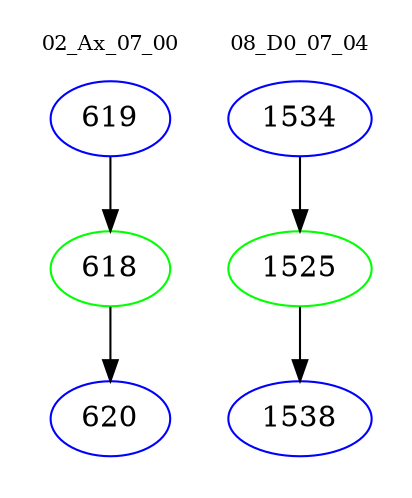 digraph{
subgraph cluster_0 {
color = white
label = "02_Ax_07_00";
fontsize=10;
T0_619 [label="619", color="blue"]
T0_619 -> T0_618 [color="black"]
T0_618 [label="618", color="green"]
T0_618 -> T0_620 [color="black"]
T0_620 [label="620", color="blue"]
}
subgraph cluster_1 {
color = white
label = "08_D0_07_04";
fontsize=10;
T1_1534 [label="1534", color="blue"]
T1_1534 -> T1_1525 [color="black"]
T1_1525 [label="1525", color="green"]
T1_1525 -> T1_1538 [color="black"]
T1_1538 [label="1538", color="blue"]
}
}
